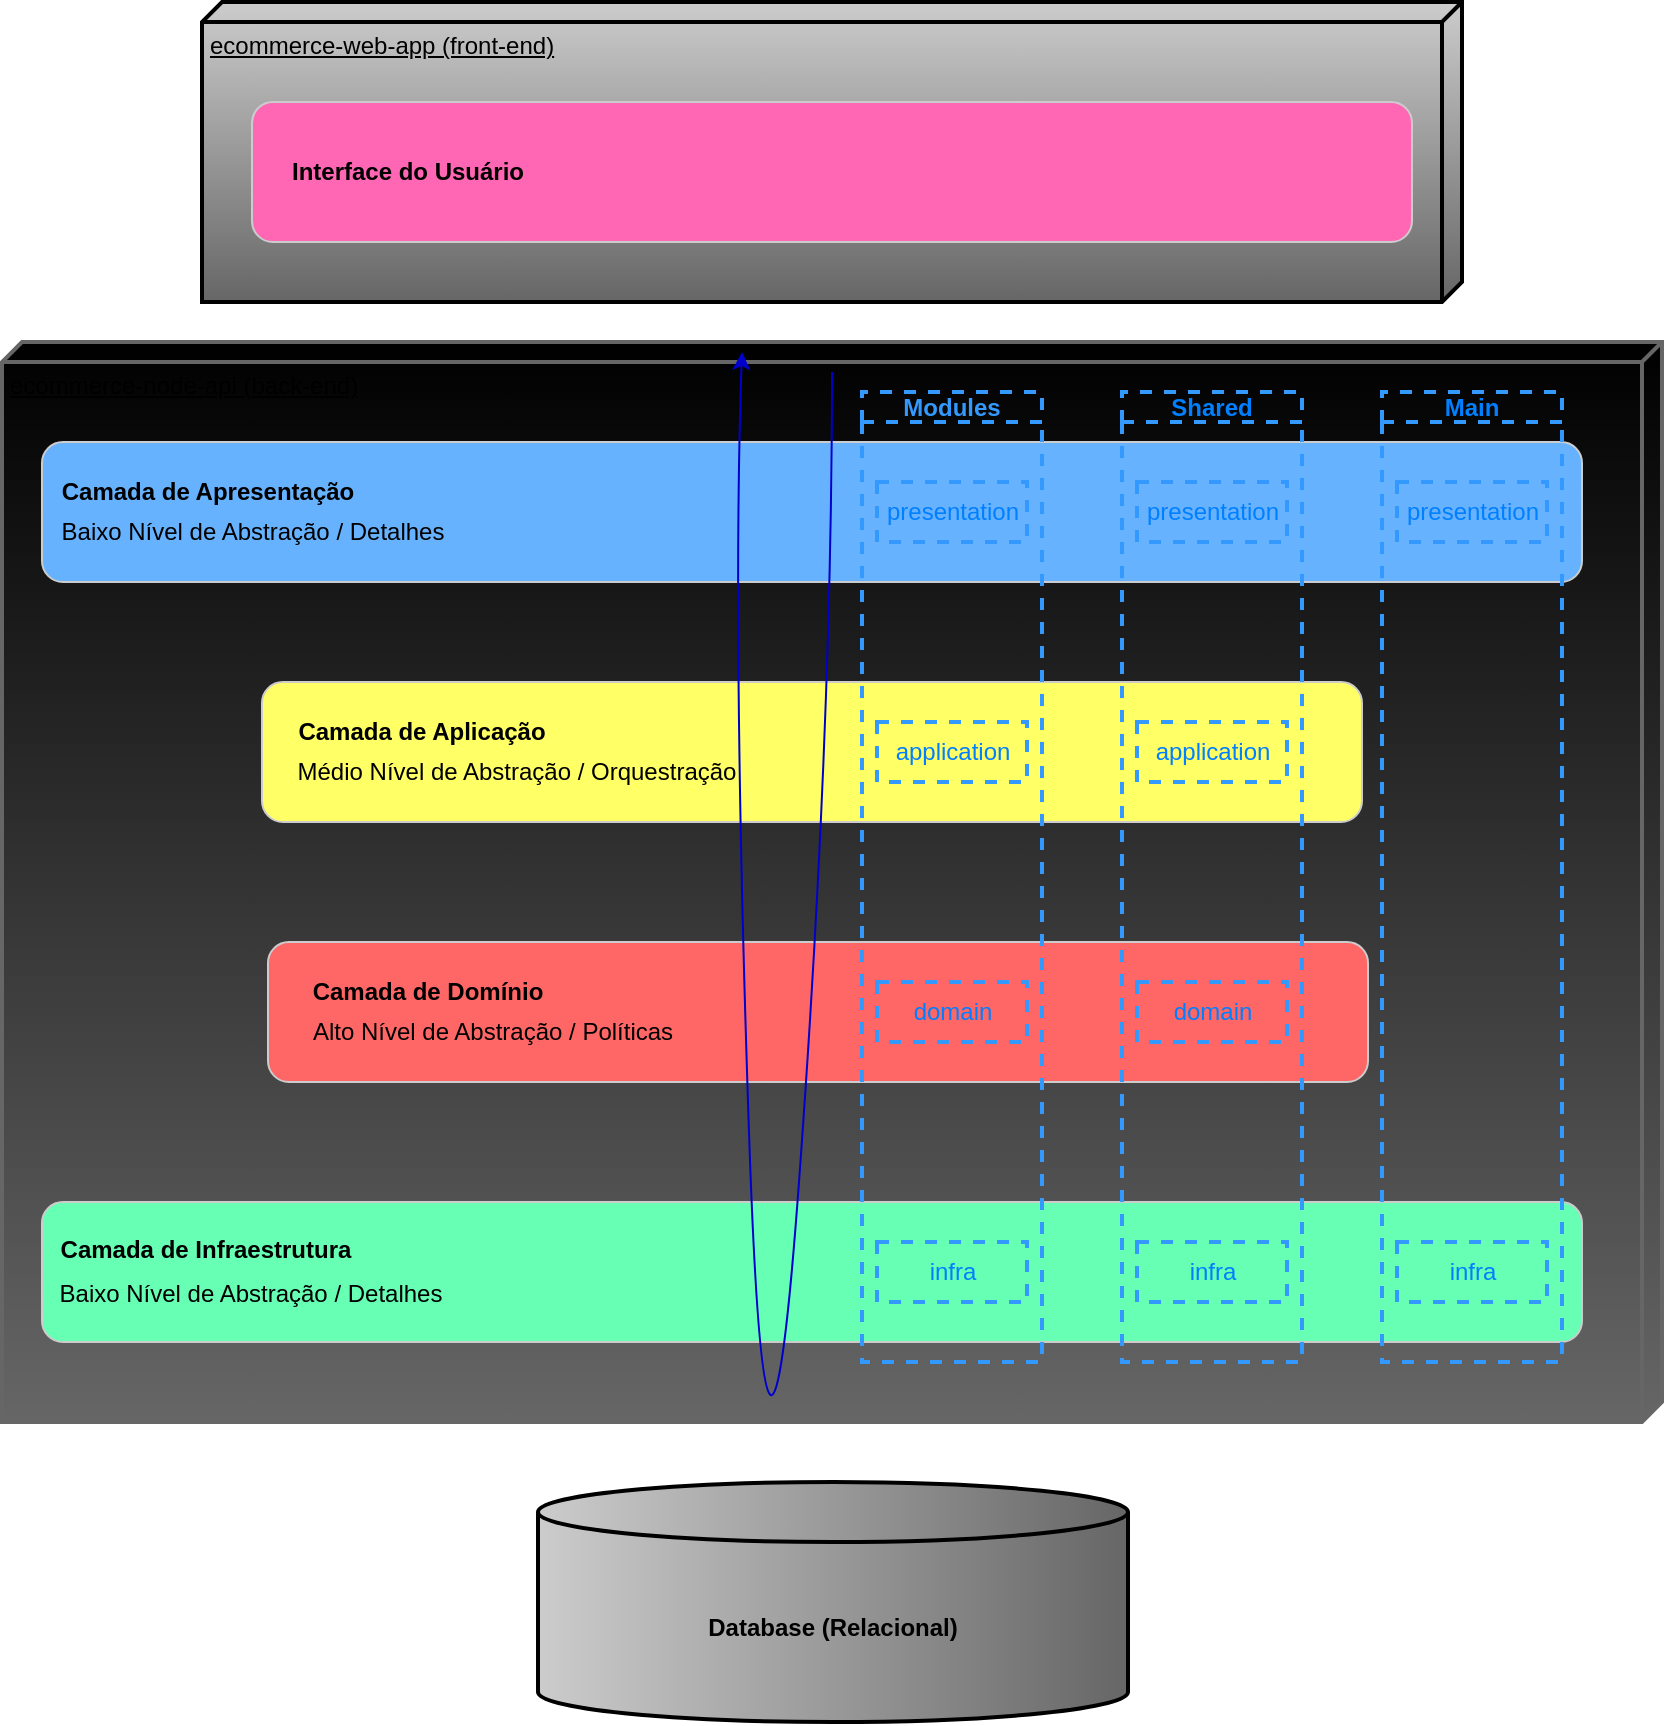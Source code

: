 <mxfile>
    <diagram id="mA9TwBRVwYMheTiAssp3" name="Arquitetura em Camadas">
        <mxGraphModel dx="960" dy="778" grid="1" gridSize="10" guides="1" tooltips="1" connect="1" arrows="1" fold="1" page="1" pageScale="1" pageWidth="850" pageHeight="1100" math="0" shadow="0">
            <root>
                <mxCell id="0"/>
                <mxCell id="1" parent="0"/>
                <mxCell id="2" value="&lt;font color=&quot;#000000&quot;&gt;ecommerce-node-api (back-end)&lt;/font&gt;" style="verticalAlign=top;align=left;spacingTop=8;spacingLeft=2;spacingRight=12;shape=cube;size=10;direction=south;fontStyle=4;html=1;strokeWidth=2;fillColor=#666666;gradientColor=default;gradientDirection=west;strokeColor=#666666;" parent="1" vertex="1">
                    <mxGeometry x="10" y="350" width="830" height="540" as="geometry"/>
                </mxCell>
                <mxCell id="3" value="&lt;font color=&quot;#000000&quot;&gt;ecommerce-web-app (front-end)&lt;/font&gt;" style="verticalAlign=top;align=left;spacingTop=8;spacingLeft=2;spacingRight=12;shape=cube;size=10;direction=south;fontStyle=4;html=1;strokeWidth=2;gradientColor=#CCCCCC;gradientDirection=west;fillColor=#666666;" parent="1" vertex="1">
                    <mxGeometry x="110" y="180" width="630" height="150" as="geometry"/>
                </mxCell>
                <mxCell id="4" value="&lt;font color=&quot;#000000&quot;&gt;&lt;b&gt;Database (Relacional)&lt;/b&gt;&lt;/font&gt;" style="shape=cylinder3;whiteSpace=wrap;html=1;boundedLbl=1;backgroundOutline=1;size=15;strokeWidth=2;fillColor=#666666;gradientColor=#CCCCCC;gradientDirection=west;" parent="1" vertex="1">
                    <mxGeometry x="278" y="920" width="295" height="120" as="geometry"/>
                </mxCell>
                <mxCell id="5" value="" style="rounded=1;whiteSpace=wrap;html=1;strokeWidth=1;fillColor=#FF6666;fontColor=#ffffff;strokeColor=#CCCCCC;" parent="1" vertex="1">
                    <mxGeometry x="143" y="650" width="550" height="70" as="geometry"/>
                </mxCell>
                <mxCell id="8" value="" style="rounded=1;whiteSpace=wrap;html=1;strokeWidth=1;fillColor=#FFFF66;strokeColor=#CCCCCC;" parent="1" vertex="1">
                    <mxGeometry x="140" y="520" width="550" height="70" as="geometry"/>
                </mxCell>
                <mxCell id="9" value="" style="rounded=1;whiteSpace=wrap;html=1;strokeWidth=1;fillColor=#66FFB3;fontColor=#ffffff;strokeColor=#CCCCCC;" parent="1" vertex="1">
                    <mxGeometry x="30" y="780" width="770" height="70" as="geometry"/>
                </mxCell>
                <mxCell id="12" value="" style="rounded=1;whiteSpace=wrap;html=1;strokeWidth=1;fillColor=#66B2FF;fontColor=#ffffff;strokeColor=#CCCCCC;" parent="1" vertex="1">
                    <mxGeometry x="30" y="400" width="770" height="70" as="geometry"/>
                </mxCell>
                <mxCell id="13" value="&lt;b&gt;&lt;font color=&quot;#000000&quot;&gt;Camada de Aplicação&lt;/font&gt;&lt;/b&gt;" style="text;html=1;strokeColor=none;fillColor=none;align=center;verticalAlign=middle;whiteSpace=wrap;rounded=0;strokeWidth=2;" parent="1" vertex="1">
                    <mxGeometry x="150" y="530" width="140" height="30" as="geometry"/>
                </mxCell>
                <mxCell id="14" value="&lt;b&gt;&lt;font color=&quot;#000000&quot;&gt;Camada de Domínio&lt;br&gt;&lt;/font&gt;&lt;/b&gt;" style="text;html=1;strokeColor=none;fillColor=none;align=center;verticalAlign=middle;whiteSpace=wrap;rounded=0;strokeWidth=2;" parent="1" vertex="1">
                    <mxGeometry x="153" y="660" width="140" height="30" as="geometry"/>
                </mxCell>
                <mxCell id="15" value="&lt;font color=&quot;#000000&quot;&gt;&lt;b&gt;Camada de Infraestrutura&lt;br&gt;&lt;/b&gt;&lt;/font&gt;" style="text;html=1;strokeColor=none;fillColor=none;align=center;verticalAlign=middle;whiteSpace=wrap;rounded=0;strokeWidth=2;" parent="1" vertex="1">
                    <mxGeometry x="37" y="789.25" width="150" height="30" as="geometry"/>
                </mxCell>
                <mxCell id="32" value="" style="rounded=1;whiteSpace=wrap;html=1;strokeWidth=1;fillColor=#FF66B3;fontColor=#ffffff;strokeColor=#CCCCCC;" parent="1" vertex="1">
                    <mxGeometry x="135" y="230" width="580" height="70" as="geometry"/>
                </mxCell>
                <mxCell id="33" value="&lt;b&gt;&lt;font color=&quot;#000000&quot;&gt;Camada de Apresentação&lt;br&gt;&lt;/font&gt;&lt;/b&gt;" style="text;html=1;strokeColor=none;fillColor=none;align=center;verticalAlign=middle;whiteSpace=wrap;rounded=0;" parent="1" vertex="1">
                    <mxGeometry x="38" y="410" width="150" height="30" as="geometry"/>
                </mxCell>
                <mxCell id="34" value="&lt;b&gt;&lt;font color=&quot;#000000&quot;&gt;Interface do Usuário&lt;/font&gt;&lt;/b&gt;" style="text;html=1;strokeColor=none;fillColor=none;align=center;verticalAlign=middle;whiteSpace=wrap;rounded=0;" parent="1" vertex="1">
                    <mxGeometry x="143" y="250" width="140" height="30" as="geometry"/>
                </mxCell>
                <mxCell id="42" value="" style="curved=1;endArrow=classic;html=1;strokeColor=#0000CC;" parent="1" edge="1">
                    <mxGeometry width="50" height="50" relative="1" as="geometry">
                        <mxPoint x="425" y="365" as="sourcePoint"/>
                        <mxPoint x="380" y="355" as="targetPoint"/>
                        <Array as="points">
                            <mxPoint x="425" y="545"/>
                            <mxPoint x="392" y="995"/>
                            <mxPoint x="375" y="495"/>
                        </Array>
                    </mxGeometry>
                </mxCell>
                <mxCell id="43" value="Médio Nível de Abstração / Orquestração" style="text;html=1;strokeColor=none;fillColor=none;align=center;verticalAlign=middle;whiteSpace=wrap;rounded=0;fontColor=#000000;" parent="1" vertex="1">
                    <mxGeometry x="150" y="550" width="235" height="30" as="geometry"/>
                </mxCell>
                <mxCell id="44" value="Alto Nível de Abstração / Políticas" style="text;html=1;strokeColor=none;fillColor=none;align=center;verticalAlign=middle;whiteSpace=wrap;rounded=0;fontColor=#000000;" parent="1" vertex="1">
                    <mxGeometry x="153" y="680" width="205" height="30" as="geometry"/>
                </mxCell>
                <mxCell id="45" value="Baixo Nível de Abstração / Detalhes" style="text;html=1;strokeColor=none;fillColor=none;align=center;verticalAlign=middle;whiteSpace=wrap;rounded=0;fontColor=#000000;" parent="1" vertex="1">
                    <mxGeometry x="38" y="430" width="195" height="30" as="geometry"/>
                </mxCell>
                <mxCell id="46" value="Baixo Nível de Abstração / Detalhes" style="text;html=1;strokeColor=none;fillColor=none;align=center;verticalAlign=middle;whiteSpace=wrap;rounded=0;fontColor=#000000;" parent="1" vertex="1">
                    <mxGeometry x="37" y="810.75" width="195" height="30" as="geometry"/>
                </mxCell>
                <mxCell id="48" value="&lt;font style=&quot;&quot; color=&quot;#3399ff&quot;&gt;Modules&lt;/font&gt;" style="swimlane;whiteSpace=wrap;html=1;fillColor=none;gradientColor=#CCCCCC;gradientDirection=north;startSize=15;strokeWidth=2;dashed=1;strokeColor=#3399FF;" vertex="1" parent="1">
                    <mxGeometry x="440" y="375" width="90" height="485" as="geometry"/>
                </mxCell>
                <mxCell id="50" value="&lt;font color=&quot;#007fff&quot;&gt;presentation&lt;/font&gt;" style="text;html=1;strokeColor=#3399FF;fillColor=none;align=center;verticalAlign=middle;whiteSpace=wrap;rounded=0;labelBackgroundColor=none;fontColor=#000000;strokeWidth=2;dashed=1;" vertex="1" parent="48">
                    <mxGeometry x="7.5" y="45" width="75" height="30" as="geometry"/>
                </mxCell>
                <mxCell id="53" value="&lt;font color=&quot;#007fff&quot;&gt;application&lt;/font&gt;" style="text;html=1;strokeColor=#3399FF;fillColor=none;align=center;verticalAlign=middle;whiteSpace=wrap;rounded=0;labelBackgroundColor=none;fontColor=#000000;strokeWidth=2;dashed=1;" vertex="1" parent="48">
                    <mxGeometry x="7.5" y="165" width="75" height="30" as="geometry"/>
                </mxCell>
                <mxCell id="52" value="&lt;font color=&quot;#007fff&quot;&gt;domain&lt;/font&gt;" style="text;html=1;strokeColor=#3399FF;fillColor=none;align=center;verticalAlign=middle;whiteSpace=wrap;rounded=0;labelBackgroundColor=none;fontColor=#000000;strokeWidth=2;dashed=1;" vertex="1" parent="48">
                    <mxGeometry x="7.5" y="295" width="75" height="30" as="geometry"/>
                </mxCell>
                <mxCell id="51" value="&lt;font color=&quot;#007fff&quot;&gt;infra&lt;/font&gt;" style="text;html=1;strokeColor=#3399FF;fillColor=none;align=center;verticalAlign=middle;whiteSpace=wrap;rounded=0;labelBackgroundColor=none;fontColor=#000000;strokeWidth=2;dashed=1;" vertex="1" parent="48">
                    <mxGeometry x="7.5" y="425" width="75" height="30" as="geometry"/>
                </mxCell>
                <mxCell id="54" value="&lt;font color=&quot;#007fff&quot;&gt;Shared&lt;/font&gt;" style="swimlane;whiteSpace=wrap;html=1;fillColor=none;gradientColor=#CCCCCC;gradientDirection=north;startSize=15;strokeWidth=2;dashed=1;strokeColor=#3399FF;" vertex="1" parent="1">
                    <mxGeometry x="570" y="375" width="90" height="485" as="geometry"/>
                </mxCell>
                <mxCell id="55" value="&lt;font color=&quot;#007fff&quot;&gt;presentation&lt;/font&gt;" style="text;html=1;strokeColor=#3399FF;fillColor=none;align=center;verticalAlign=middle;whiteSpace=wrap;rounded=0;labelBackgroundColor=none;fontColor=#000000;strokeWidth=2;dashed=1;" vertex="1" parent="54">
                    <mxGeometry x="7.5" y="45" width="75" height="30" as="geometry"/>
                </mxCell>
                <mxCell id="56" value="&lt;font color=&quot;#007fff&quot;&gt;application&lt;/font&gt;" style="text;html=1;strokeColor=#3399FF;fillColor=none;align=center;verticalAlign=middle;whiteSpace=wrap;rounded=0;labelBackgroundColor=none;fontColor=#000000;strokeWidth=2;dashed=1;" vertex="1" parent="54">
                    <mxGeometry x="7.5" y="165" width="75" height="30" as="geometry"/>
                </mxCell>
                <mxCell id="57" value="&lt;font color=&quot;#007fff&quot;&gt;domain&lt;/font&gt;" style="text;html=1;strokeColor=#3399FF;fillColor=none;align=center;verticalAlign=middle;whiteSpace=wrap;rounded=0;labelBackgroundColor=none;fontColor=#000000;strokeWidth=2;dashed=1;" vertex="1" parent="54">
                    <mxGeometry x="7.5" y="295" width="75" height="30" as="geometry"/>
                </mxCell>
                <mxCell id="58" value="&lt;font color=&quot;#007fff&quot;&gt;infra&lt;/font&gt;" style="text;html=1;strokeColor=#3399FF;fillColor=none;align=center;verticalAlign=middle;whiteSpace=wrap;rounded=0;labelBackgroundColor=none;fontColor=#000000;strokeWidth=2;dashed=1;" vertex="1" parent="54">
                    <mxGeometry x="7.5" y="425" width="75" height="30" as="geometry"/>
                </mxCell>
                <mxCell id="59" value="&lt;font color=&quot;#007fff&quot;&gt;Main&lt;/font&gt;" style="swimlane;whiteSpace=wrap;html=1;fillColor=none;gradientColor=#CCCCCC;gradientDirection=north;startSize=15;strokeWidth=2;dashed=1;strokeColor=#3399FF;" vertex="1" parent="1">
                    <mxGeometry x="700" y="375" width="90" height="485" as="geometry"/>
                </mxCell>
                <mxCell id="60" value="&lt;font color=&quot;#007fff&quot;&gt;presentation&lt;/font&gt;" style="text;html=1;strokeColor=#3399FF;fillColor=none;align=center;verticalAlign=middle;whiteSpace=wrap;rounded=0;labelBackgroundColor=none;fontColor=#000000;strokeWidth=2;dashed=1;" vertex="1" parent="59">
                    <mxGeometry x="7.5" y="45" width="75" height="30" as="geometry"/>
                </mxCell>
                <mxCell id="63" value="&lt;font color=&quot;#007fff&quot;&gt;infra&lt;/font&gt;" style="text;html=1;strokeColor=#3399FF;fillColor=none;align=center;verticalAlign=middle;whiteSpace=wrap;rounded=0;labelBackgroundColor=none;fontColor=#000000;strokeWidth=2;dashed=1;" vertex="1" parent="59">
                    <mxGeometry x="7.5" y="425" width="75" height="30" as="geometry"/>
                </mxCell>
            </root>
        </mxGraphModel>
    </diagram>
    <diagram name="Arquitetura em Hexagonal" id="NxV4Oe2bW5FNeN-GPrfx">
        <mxGraphModel dx="779" dy="549" grid="1" gridSize="10" guides="1" tooltips="1" connect="1" arrows="1" fold="1" page="1" pageScale="1" pageWidth="850" pageHeight="1100" math="0" shadow="0">
            <root>
                <mxCell id="P1uik8j0sJj50bNRO0db-0"/>
                <mxCell id="P1uik8j0sJj50bNRO0db-1" parent="P1uik8j0sJj50bNRO0db-0"/>
                <mxCell id="P1uik8j0sJj50bNRO0db-2" value="&lt;font color=&quot;#000000&quot;&gt;ecommerce-node-api (back-end)&lt;/font&gt;" style="verticalAlign=top;align=left;spacingTop=8;spacingLeft=2;spacingRight=12;shape=cube;size=10;direction=south;fontStyle=4;html=1;strokeWidth=2;fillColor=#666666;gradientColor=#CCCCCC;gradientDirection=west;strokeColor=#666666;" parent="P1uik8j0sJj50bNRO0db-1" vertex="1">
                    <mxGeometry x="65.5" y="360" width="720" height="540" as="geometry"/>
                </mxCell>
                <mxCell id="P1uik8j0sJj50bNRO0db-3" value="&lt;font color=&quot;#000000&quot;&gt;ecommerce-web-app (front-end)&lt;/font&gt;" style="verticalAlign=top;align=left;spacingTop=8;spacingLeft=2;spacingRight=12;shape=cube;size=10;direction=south;fontStyle=4;html=1;strokeWidth=2;gradientColor=#CCCCCC;gradientDirection=west;fillColor=#666666;" parent="P1uik8j0sJj50bNRO0db-1" vertex="1">
                    <mxGeometry x="110" y="190" width="630" height="150" as="geometry"/>
                </mxCell>
                <mxCell id="P1uik8j0sJj50bNRO0db-4" value="&lt;font color=&quot;#000000&quot;&gt;&lt;b&gt;Database (Relacional)&lt;/b&gt;&lt;/font&gt;" style="shape=cylinder3;whiteSpace=wrap;html=1;boundedLbl=1;backgroundOutline=1;size=15;strokeWidth=2;fillColor=#666666;gradientColor=#CCCCCC;gradientDirection=west;" parent="P1uik8j0sJj50bNRO0db-1" vertex="1">
                    <mxGeometry x="278" y="930" width="295" height="120" as="geometry"/>
                </mxCell>
                <mxCell id="QlNDbZOeo40EQd3E8hKW-1" value="" style="shape=hexagon;perimeter=hexagonPerimeter2;whiteSpace=wrap;html=1;fixedSize=1;strokeWidth=1;fontColor=#000000;rounded=1;strokeColor=#000000;fontSize=11;fillColor=#66B2FF;gradientColor=#66FFB3;size=112.0;" parent="P1uik8j0sJj50bNRO0db-1" vertex="1">
                    <mxGeometry x="88" y="405.01" width="675" height="450" as="geometry"/>
                </mxCell>
                <mxCell id="BRJROLOk6u4paBWWU79i-5" style="edgeStyle=none;html=1;exitX=0.5;exitY=0;exitDx=0;exitDy=0;entryX=0.5;entryY=0;entryDx=0;entryDy=0;dashed=1;strokeColor=#000000;fontSize=11;fontColor=#000000;endArrow=classic;endFill=1;" parent="P1uik8j0sJj50bNRO0db-1" source="QlNDbZOeo40EQd3E8hKW-1" target="3qnGhGn-JGrcRhsajH1K-1" edge="1">
                    <mxGeometry relative="1" as="geometry"/>
                </mxCell>
                <mxCell id="BRJROLOk6u4paBWWU79i-3" style="edgeStyle=none;html=1;exitX=0.5;exitY=1;exitDx=0;exitDy=0;entryX=0.5;entryY=1;entryDx=0;entryDy=0;strokeColor=#000000;fontSize=11;fontColor=#000000;endArrow=classic;endFill=1;dashed=1;" parent="P1uik8j0sJj50bNRO0db-1" source="QlNDbZOeo40EQd3E8hKW-1" target="3qnGhGn-JGrcRhsajH1K-1" edge="1">
                    <mxGeometry relative="1" as="geometry"/>
                </mxCell>
                <mxCell id="BRJROLOk6u4paBWWU79i-2" style="edgeStyle=none;html=1;exitX=1;exitY=0.5;exitDx=0;exitDy=0;entryX=1;entryY=0.5;entryDx=0;entryDy=0;strokeColor=#000000;fontSize=11;fontColor=#000000;endArrow=none;endFill=0;" parent="P1uik8j0sJj50bNRO0db-1" source="QlNDbZOeo40EQd3E8hKW-1" target="3qnGhGn-JGrcRhsajH1K-1" edge="1">
                    <mxGeometry relative="1" as="geometry"/>
                </mxCell>
                <mxCell id="BRJROLOk6u4paBWWU79i-1" style="edgeStyle=none;html=1;exitX=0;exitY=0.5;exitDx=0;exitDy=0;entryX=0;entryY=0.5;entryDx=0;entryDy=0;fontSize=11;fontColor=#000000;strokeColor=#000000;endArrow=none;endFill=0;" parent="P1uik8j0sJj50bNRO0db-1" source="QlNDbZOeo40EQd3E8hKW-1" target="3qnGhGn-JGrcRhsajH1K-1" edge="1">
                    <mxGeometry relative="1" as="geometry"/>
                </mxCell>
                <mxCell id="P1uik8j0sJj50bNRO0db-11" value="&lt;font color=&quot;#000000&quot; style=&quot;font-size: 10px;&quot;&gt;&lt;b style=&quot;font-size: 10px;&quot;&gt;Camada de Infraestrutura&lt;br style=&quot;font-size: 10px;&quot;&gt;&lt;/b&gt;&lt;/font&gt;" style="text;html=1;strokeColor=none;fillColor=none;align=center;verticalAlign=middle;whiteSpace=wrap;rounded=0;strokeWidth=2;fontSize=10;" parent="P1uik8j0sJj50bNRO0db-1" vertex="1">
                    <mxGeometry x="206.74" y="800" width="127" height="30" as="geometry"/>
                </mxCell>
                <mxCell id="P1uik8j0sJj50bNRO0db-12" value="" style="rounded=1;whiteSpace=wrap;html=1;strokeWidth=1;fillColor=#FF66B3;fontColor=#ffffff;strokeColor=#CCCCCC;" parent="P1uik8j0sJj50bNRO0db-1" vertex="1">
                    <mxGeometry x="135" y="230" width="580" height="70" as="geometry"/>
                </mxCell>
                <mxCell id="P1uik8j0sJj50bNRO0db-13" value="&lt;b style=&quot;font-size: 10px;&quot;&gt;&lt;font color=&quot;#000000&quot; style=&quot;font-size: 10px;&quot;&gt;Camada de Apresentação&lt;br style=&quot;font-size: 10px;&quot;&gt;&lt;/font&gt;&lt;/b&gt;" style="text;html=1;strokeColor=none;fillColor=none;align=center;verticalAlign=middle;whiteSpace=wrap;rounded=0;fontSize=10;" parent="P1uik8j0sJj50bNRO0db-1" vertex="1">
                    <mxGeometry x="206.74" y="410" width="126.74" height="30" as="geometry"/>
                </mxCell>
                <mxCell id="P1uik8j0sJj50bNRO0db-14" value="&lt;b&gt;&lt;font color=&quot;#000000&quot;&gt;Interface do Usuário&lt;/font&gt;&lt;/b&gt;" style="text;html=1;strokeColor=none;fillColor=none;align=center;verticalAlign=middle;whiteSpace=wrap;rounded=0;" parent="P1uik8j0sJj50bNRO0db-1" vertex="1">
                    <mxGeometry x="143" y="250" width="140" height="30" as="geometry"/>
                </mxCell>
                <mxCell id="P1uik8j0sJj50bNRO0db-18" value="Baixo Nível de Abstração / Detalhes" style="text;html=1;strokeColor=none;fillColor=none;align=center;verticalAlign=middle;whiteSpace=wrap;rounded=0;fontColor=#000000;fontSize=11;" parent="P1uik8j0sJj50bNRO0db-1" vertex="1">
                    <mxGeometry x="206.74" y="430" width="180.87" height="30" as="geometry"/>
                </mxCell>
                <mxCell id="3qnGhGn-JGrcRhsajH1K-1" value="" style="shape=hexagon;perimeter=hexagonPerimeter2;whiteSpace=wrap;html=1;fixedSize=1;strokeWidth=1;fontColor=#000000;rounded=1;strokeColor=#000000;fontSize=11;fillColor=#FFFF66;gradientColor=none;size=72.5;dashed=1;" parent="P1uik8j0sJj50bNRO0db-1" vertex="1">
                    <mxGeometry x="206.74" y="484.17" width="437.51" height="291.67" as="geometry"/>
                </mxCell>
                <mxCell id="BRJROLOk6u4paBWWU79i-6" style="edgeStyle=none;html=1;exitX=0.5;exitY=0;exitDx=0;exitDy=0;entryX=0.5;entryY=0;entryDx=0;entryDy=0;dashed=1;strokeColor=#000000;fontSize=11;fontColor=#000000;endArrow=classic;endFill=1;" parent="P1uik8j0sJj50bNRO0db-1" source="3qnGhGn-JGrcRhsajH1K-1" target="ZSp8sLESVFheAdnKJrxP-0" edge="1">
                    <mxGeometry relative="1" as="geometry"/>
                </mxCell>
                <mxCell id="BRJROLOk6u4paBWWU79i-4" style="edgeStyle=none;html=1;exitX=0.5;exitY=1;exitDx=0;exitDy=0;entryX=0.5;entryY=1;entryDx=0;entryDy=0;dashed=1;strokeColor=#000000;fontSize=11;fontColor=#000000;endArrow=classic;endFill=1;" parent="P1uik8j0sJj50bNRO0db-1" source="3qnGhGn-JGrcRhsajH1K-1" target="ZSp8sLESVFheAdnKJrxP-0" edge="1">
                    <mxGeometry relative="1" as="geometry"/>
                </mxCell>
                <mxCell id="P1uik8j0sJj50bNRO0db-19" value="Baixo Nível de Abstração / Detalhes" style="text;html=1;strokeColor=none;fillColor=none;align=center;verticalAlign=middle;whiteSpace=wrap;rounded=0;fontColor=#000000;fontSize=11;" parent="P1uik8j0sJj50bNRO0db-1" vertex="1">
                    <mxGeometry x="206.74" y="820" width="181.48" height="30" as="geometry"/>
                </mxCell>
                <mxCell id="ZSp8sLESVFheAdnKJrxP-0" value="" style="shape=hexagon;perimeter=hexagonPerimeter2;whiteSpace=wrap;html=1;fixedSize=1;strokeWidth=1;fontColor=#000000;strokeColor=#000000;fillColor=#FF6666;gradientColor=none;size=41.25;rounded=1;" parent="P1uik8j0sJj50bNRO0db-1" vertex="1">
                    <mxGeometry x="301.75" y="547.5" width="247.5" height="165" as="geometry"/>
                </mxCell>
                <mxCell id="P1uik8j0sJj50bNRO0db-10" value="&lt;b style=&quot;font-size: 10px;&quot;&gt;&lt;font color=&quot;#000000&quot; style=&quot;font-size: 10px;&quot;&gt;Camada de Domínio&lt;br style=&quot;font-size: 10px;&quot;&gt;&lt;/font&gt;&lt;/b&gt;" style="text;html=1;strokeColor=none;fillColor=none;align=center;verticalAlign=middle;whiteSpace=wrap;rounded=0;strokeWidth=2;fontSize=10;" parent="P1uik8j0sJj50bNRO0db-1" vertex="1">
                    <mxGeometry x="337" y="600" width="110" height="30" as="geometry"/>
                </mxCell>
                <mxCell id="P1uik8j0sJj50bNRO0db-15" value="" style="curved=1;endArrow=classic;html=1;strokeColor=#0000CC;" parent="P1uik8j0sJj50bNRO0db-1" edge="1">
                    <mxGeometry width="50" height="50" relative="1" as="geometry">
                        <mxPoint x="520" y="380" as="sourcePoint"/>
                        <mxPoint x="475" y="370" as="targetPoint"/>
                        <Array as="points">
                            <mxPoint x="520" y="560"/>
                            <mxPoint x="487" y="1010"/>
                            <mxPoint x="470" y="510"/>
                        </Array>
                    </mxGeometry>
                </mxCell>
                <mxCell id="P1uik8j0sJj50bNRO0db-17" value="Alto Nível de Abstração / Políticas" style="text;html=1;strokeColor=none;fillColor=none;align=center;verticalAlign=middle;whiteSpace=wrap;rounded=0;fontColor=#000000;fontSize=11;" parent="P1uik8j0sJj50bNRO0db-1" vertex="1">
                    <mxGeometry x="337" y="620" width="177" height="30" as="geometry"/>
                </mxCell>
                <mxCell id="P1uik8j0sJj50bNRO0db-9" value="&lt;b style=&quot;font-size: 10px;&quot;&gt;&lt;font color=&quot;#000000&quot; style=&quot;font-size: 10px;&quot;&gt;Camada de Aplicação&lt;/font&gt;&lt;/b&gt;" style="text;html=1;strokeColor=none;fillColor=none;align=center;verticalAlign=middle;whiteSpace=wrap;rounded=0;strokeWidth=2;fontSize=10;" parent="P1uik8j0sJj50bNRO0db-1" vertex="1">
                    <mxGeometry x="278" y="484.17" width="110" height="30" as="geometry"/>
                </mxCell>
                <mxCell id="P1uik8j0sJj50bNRO0db-16" value="Médio Nível de Abstração / Orquestração" style="text;html=1;strokeColor=none;fillColor=none;align=center;verticalAlign=middle;whiteSpace=wrap;rounded=0;fontColor=#000000;fontSize=11;" parent="P1uik8j0sJj50bNRO0db-1" vertex="1">
                    <mxGeometry x="278" y="510" width="137" height="30" as="geometry"/>
                </mxCell>
                <mxCell id="BRJROLOk6u4paBWWU79i-7" value="Casos de Uso" style="text;html=1;strokeColor=none;fillColor=none;align=center;verticalAlign=middle;whiteSpace=wrap;rounded=0;dashed=1;strokeWidth=1;fontSize=12;fontColor=#000000;fontStyle=5" parent="P1uik8j0sJj50bNRO0db-1" vertex="1">
                    <mxGeometry x="243.59" y="550" width="89.89" height="30" as="geometry"/>
                </mxCell>
                <mxCell id="Hvmod9Zoc039tVTfyyN0-0" value="" style="rounded=1;whiteSpace=wrap;html=1;strokeWidth=1;fillColor=#FF6666;fontColor=#ffffff;strokeColor=#CCCCCC;" parent="P1uik8j0sJj50bNRO0db-1" vertex="1">
                    <mxGeometry x="288" y="1140" width="250" height="70" as="geometry"/>
                </mxCell>
                <mxCell id="Hvmod9Zoc039tVTfyyN0-1" value="&lt;b&gt;&lt;font color=&quot;#000000&quot;&gt;Camada de Domínio&lt;br&gt;&lt;/font&gt;&lt;/b&gt;" style="text;html=1;strokeColor=none;fillColor=none;align=center;verticalAlign=middle;whiteSpace=wrap;rounded=0;strokeWidth=2;" parent="P1uik8j0sJj50bNRO0db-1" vertex="1">
                    <mxGeometry x="298" y="1150" width="140" height="30" as="geometry"/>
                </mxCell>
                <mxCell id="Hvmod9Zoc039tVTfyyN0-2" value="Alto Nível de Abstração / Políticas" style="text;html=1;strokeColor=none;fillColor=none;align=center;verticalAlign=middle;whiteSpace=wrap;rounded=0;fontColor=#000000;" parent="P1uik8j0sJj50bNRO0db-1" vertex="1">
                    <mxGeometry x="298" y="1170" width="205" height="30" as="geometry"/>
                </mxCell>
                <mxCell id="X3yijsLjBR4lsk2tpoGr-0" value="" style="rounded=1;whiteSpace=wrap;html=1;strokeWidth=1;fillColor=#FFFF66;strokeColor=#CCCCCC;" parent="P1uik8j0sJj50bNRO0db-1" vertex="1">
                    <mxGeometry x="213" y="1210" width="400" height="70" as="geometry"/>
                </mxCell>
                <mxCell id="X3yijsLjBR4lsk2tpoGr-1" value="&lt;b&gt;&lt;font color=&quot;#000000&quot;&gt;Camada de Aplicação&lt;/font&gt;&lt;/b&gt;" style="text;html=1;strokeColor=none;fillColor=none;align=center;verticalAlign=middle;whiteSpace=wrap;rounded=0;strokeWidth=2;" parent="P1uik8j0sJj50bNRO0db-1" vertex="1">
                    <mxGeometry x="223" y="1220" width="140" height="30" as="geometry"/>
                </mxCell>
                <mxCell id="X3yijsLjBR4lsk2tpoGr-2" value="Médio Nível de Abstração / Orquestração" style="text;html=1;strokeColor=none;fillColor=none;align=center;verticalAlign=middle;whiteSpace=wrap;rounded=0;fontColor=#000000;" parent="P1uik8j0sJj50bNRO0db-1" vertex="1">
                    <mxGeometry x="223" y="1240" width="235" height="30" as="geometry"/>
                </mxCell>
                <mxCell id="G_-ocVUdCsk2D9j2rIIF-0" value="" style="rounded=1;whiteSpace=wrap;html=1;strokeWidth=1;fillColor=#66B2FF;fontColor=#ffffff;strokeColor=#CCCCCC;" parent="P1uik8j0sJj50bNRO0db-1" vertex="1">
                    <mxGeometry x="120" y="1280" width="305" height="70" as="geometry"/>
                </mxCell>
                <mxCell id="G_-ocVUdCsk2D9j2rIIF-1" value="&lt;b&gt;&lt;font color=&quot;#000000&quot;&gt;Camada de Apresentação&lt;br&gt;&lt;/font&gt;&lt;/b&gt;" style="text;html=1;strokeColor=none;fillColor=none;align=center;verticalAlign=middle;whiteSpace=wrap;rounded=0;" parent="P1uik8j0sJj50bNRO0db-1" vertex="1">
                    <mxGeometry x="128" y="1290" width="150" height="30" as="geometry"/>
                </mxCell>
                <mxCell id="G_-ocVUdCsk2D9j2rIIF-2" value="Baixo Nível de Abstração / Detalhes" style="text;html=1;strokeColor=none;fillColor=none;align=center;verticalAlign=middle;whiteSpace=wrap;rounded=0;fontColor=#000000;" parent="P1uik8j0sJj50bNRO0db-1" vertex="1">
                    <mxGeometry x="128" y="1310" width="195" height="30" as="geometry"/>
                </mxCell>
                <mxCell id="oFtEI0j9SsnSk99xaXlS-0" value="" style="rounded=1;whiteSpace=wrap;html=1;strokeWidth=1;fillColor=#66FFB3;fontColor=#ffffff;strokeColor=#CCCCCC;" parent="P1uik8j0sJj50bNRO0db-1" vertex="1">
                    <mxGeometry x="425" y="1280" width="305" height="70" as="geometry"/>
                </mxCell>
                <mxCell id="oFtEI0j9SsnSk99xaXlS-1" value="&lt;font color=&quot;#000000&quot;&gt;&lt;b&gt;Camada de Infraestrutura&lt;br&gt;&lt;/b&gt;&lt;/font&gt;" style="text;html=1;strokeColor=none;fillColor=none;align=center;verticalAlign=middle;whiteSpace=wrap;rounded=0;strokeWidth=2;" parent="P1uik8j0sJj50bNRO0db-1" vertex="1">
                    <mxGeometry x="442.5" y="1289.25" width="150" height="30" as="geometry"/>
                </mxCell>
                <mxCell id="oFtEI0j9SsnSk99xaXlS-2" value="Baixo Nível de Abstração / Detalhes" style="text;html=1;strokeColor=none;fillColor=none;align=center;verticalAlign=middle;whiteSpace=wrap;rounded=0;fontColor=#000000;" parent="P1uik8j0sJj50bNRO0db-1" vertex="1">
                    <mxGeometry x="442.5" y="1310.75" width="195" height="30" as="geometry"/>
                </mxCell>
            </root>
        </mxGraphModel>
    </diagram>
</mxfile>